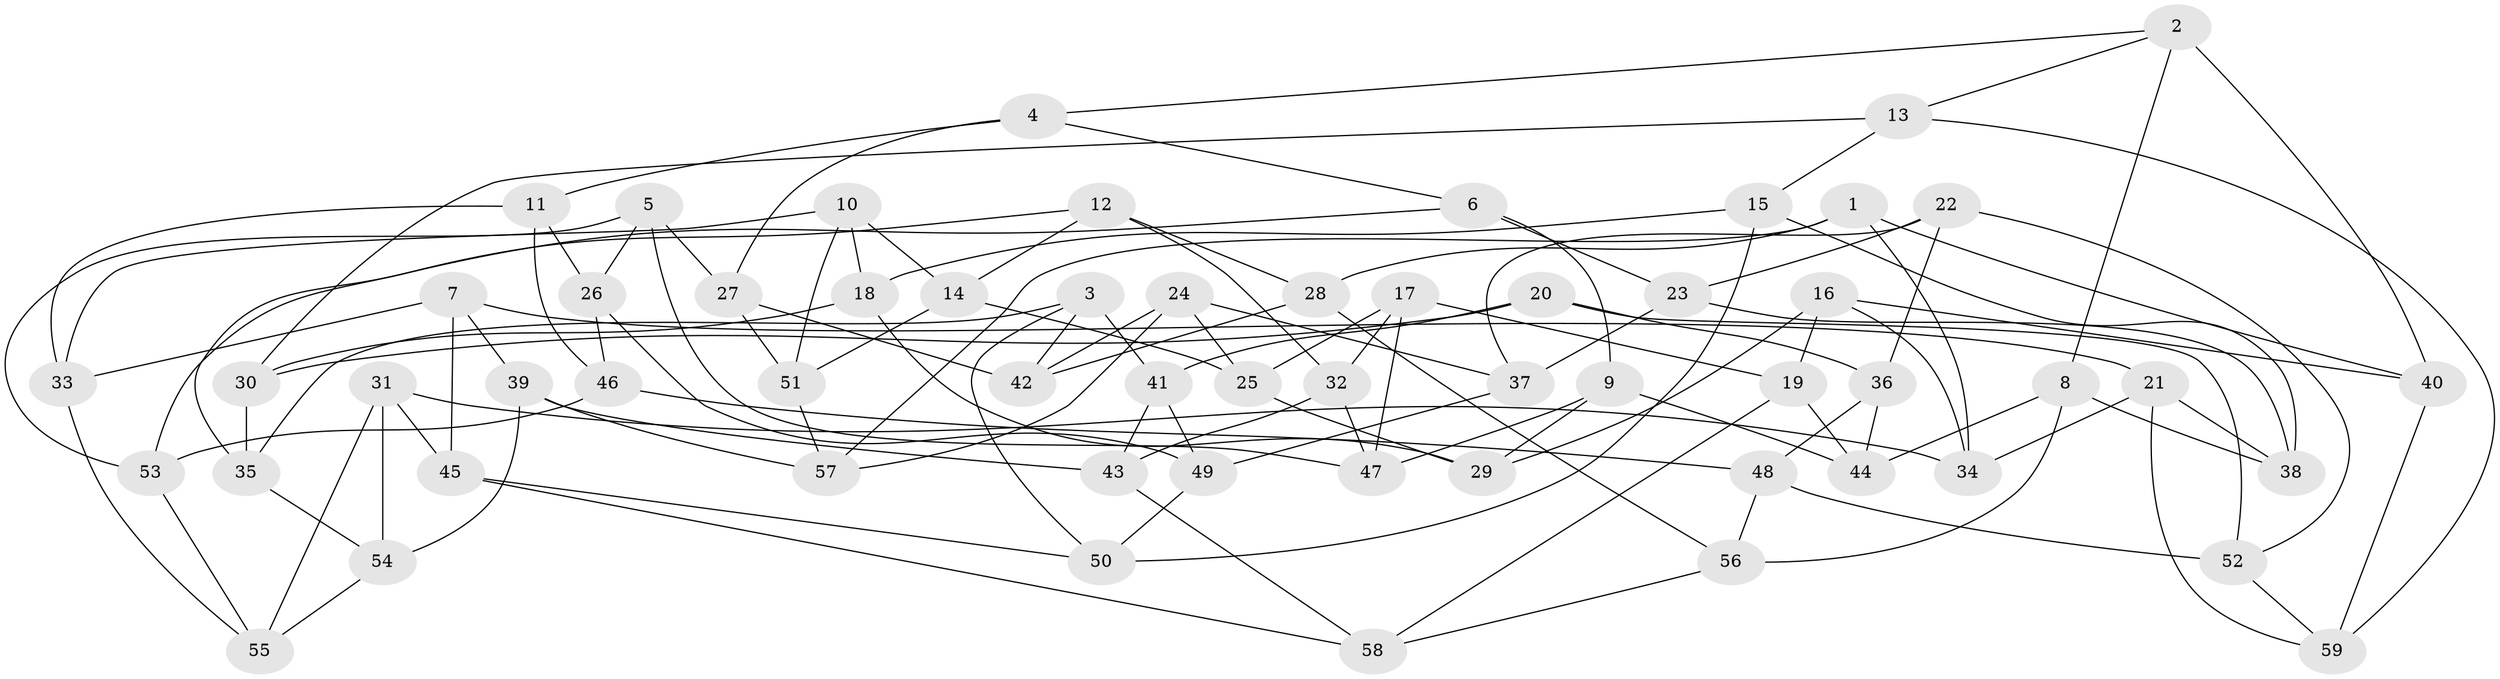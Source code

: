 // coarse degree distribution, {4: 0.5238095238095238, 3: 0.07142857142857142, 5: 0.21428571428571427, 6: 0.19047619047619047}
// Generated by graph-tools (version 1.1) at 2025/38/03/04/25 23:38:11]
// undirected, 59 vertices, 118 edges
graph export_dot {
  node [color=gray90,style=filled];
  1;
  2;
  3;
  4;
  5;
  6;
  7;
  8;
  9;
  10;
  11;
  12;
  13;
  14;
  15;
  16;
  17;
  18;
  19;
  20;
  21;
  22;
  23;
  24;
  25;
  26;
  27;
  28;
  29;
  30;
  31;
  32;
  33;
  34;
  35;
  36;
  37;
  38;
  39;
  40;
  41;
  42;
  43;
  44;
  45;
  46;
  47;
  48;
  49;
  50;
  51;
  52;
  53;
  54;
  55;
  56;
  57;
  58;
  59;
  1 -- 34;
  1 -- 28;
  1 -- 40;
  1 -- 57;
  2 -- 4;
  2 -- 8;
  2 -- 13;
  2 -- 40;
  3 -- 42;
  3 -- 35;
  3 -- 50;
  3 -- 41;
  4 -- 11;
  4 -- 6;
  4 -- 27;
  5 -- 53;
  5 -- 26;
  5 -- 27;
  5 -- 47;
  6 -- 53;
  6 -- 23;
  6 -- 9;
  7 -- 39;
  7 -- 45;
  7 -- 21;
  7 -- 33;
  8 -- 38;
  8 -- 56;
  8 -- 44;
  9 -- 44;
  9 -- 29;
  9 -- 47;
  10 -- 51;
  10 -- 33;
  10 -- 14;
  10 -- 18;
  11 -- 26;
  11 -- 46;
  11 -- 33;
  12 -- 14;
  12 -- 28;
  12 -- 32;
  12 -- 35;
  13 -- 30;
  13 -- 15;
  13 -- 59;
  14 -- 25;
  14 -- 51;
  15 -- 38;
  15 -- 18;
  15 -- 50;
  16 -- 40;
  16 -- 29;
  16 -- 19;
  16 -- 34;
  17 -- 25;
  17 -- 47;
  17 -- 32;
  17 -- 19;
  18 -- 30;
  18 -- 29;
  19 -- 44;
  19 -- 58;
  20 -- 52;
  20 -- 36;
  20 -- 41;
  20 -- 30;
  21 -- 34;
  21 -- 38;
  21 -- 59;
  22 -- 37;
  22 -- 52;
  22 -- 23;
  22 -- 36;
  23 -- 37;
  23 -- 38;
  24 -- 42;
  24 -- 37;
  24 -- 57;
  24 -- 25;
  25 -- 29;
  26 -- 49;
  26 -- 46;
  27 -- 42;
  27 -- 51;
  28 -- 56;
  28 -- 42;
  30 -- 35;
  31 -- 54;
  31 -- 34;
  31 -- 45;
  31 -- 55;
  32 -- 47;
  32 -- 43;
  33 -- 55;
  35 -- 54;
  36 -- 44;
  36 -- 48;
  37 -- 49;
  39 -- 57;
  39 -- 43;
  39 -- 54;
  40 -- 59;
  41 -- 43;
  41 -- 49;
  43 -- 58;
  45 -- 50;
  45 -- 58;
  46 -- 53;
  46 -- 48;
  48 -- 52;
  48 -- 56;
  49 -- 50;
  51 -- 57;
  52 -- 59;
  53 -- 55;
  54 -- 55;
  56 -- 58;
}

